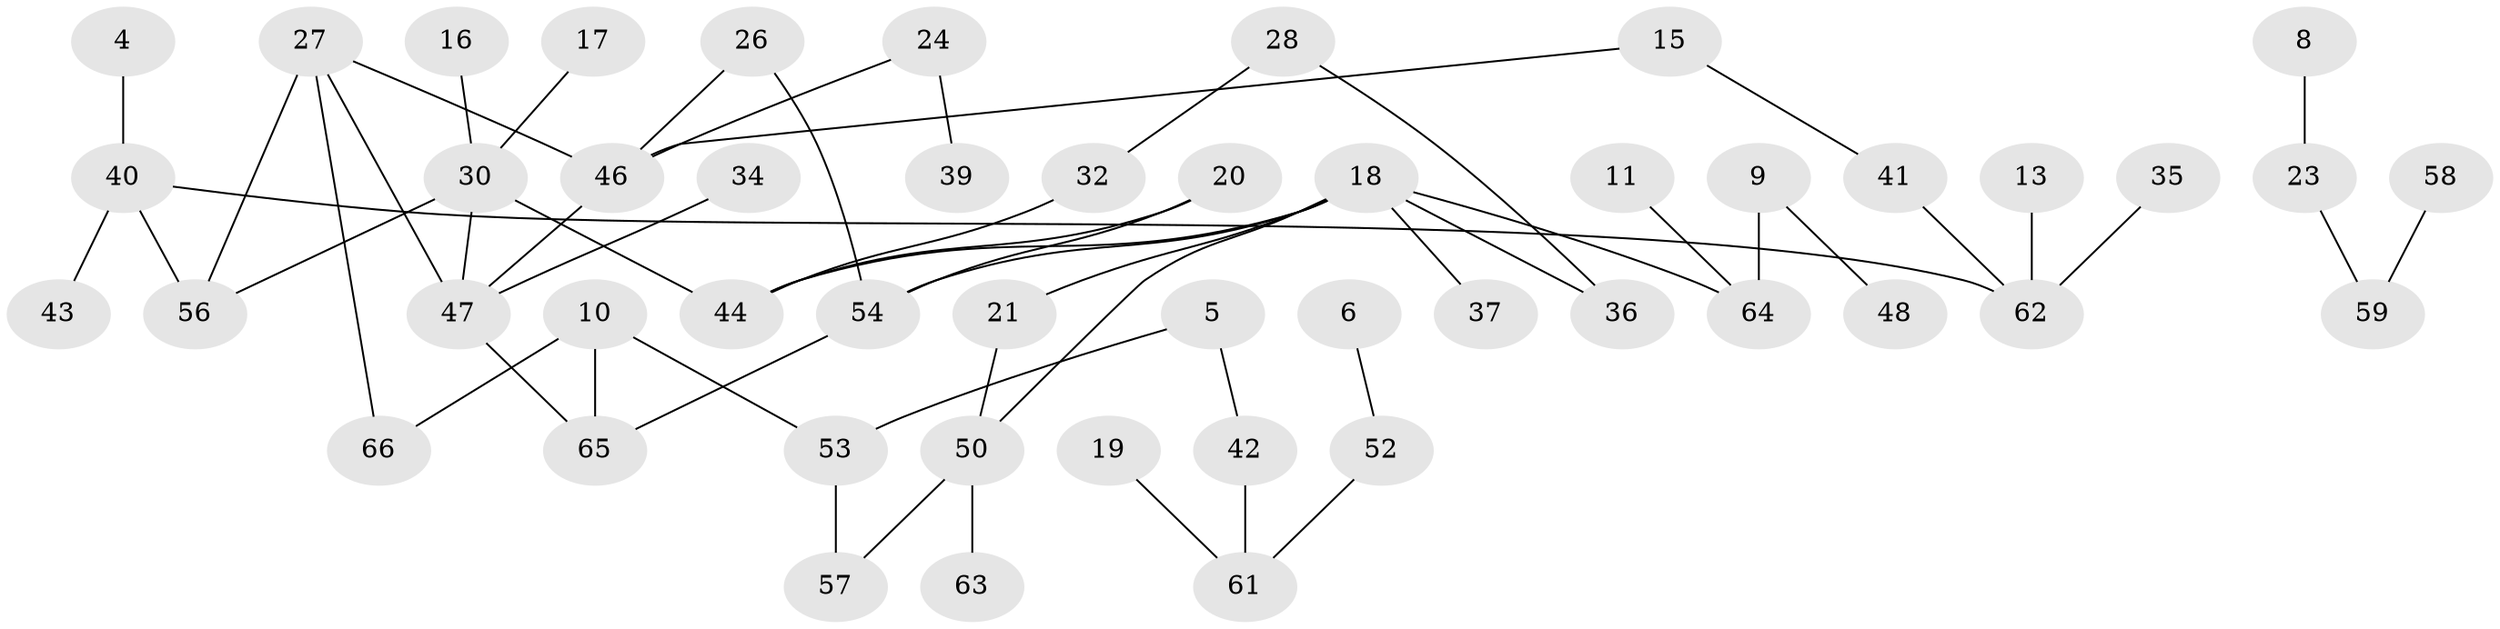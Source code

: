 // original degree distribution, {0: 0.10687022900763359, 1: 0.2824427480916031, 2: 0.33587786259541985, 3: 0.1984732824427481, 5: 0.022900763358778626, 4: 0.05343511450381679}
// Generated by graph-tools (version 1.1) at 2025/25/03/09/25 03:25:14]
// undirected, 49 vertices, 57 edges
graph export_dot {
graph [start="1"]
  node [color=gray90,style=filled];
  4;
  5;
  6;
  8;
  9;
  10;
  11;
  13;
  15;
  16;
  17;
  18;
  19;
  20;
  21;
  23;
  24;
  26;
  27;
  28;
  30;
  32;
  34;
  35;
  36;
  37;
  39;
  40;
  41;
  42;
  43;
  44;
  46;
  47;
  48;
  50;
  52;
  53;
  54;
  56;
  57;
  58;
  59;
  61;
  62;
  63;
  64;
  65;
  66;
  4 -- 40 [weight=1.0];
  5 -- 42 [weight=1.0];
  5 -- 53 [weight=1.0];
  6 -- 52 [weight=1.0];
  8 -- 23 [weight=1.0];
  9 -- 48 [weight=1.0];
  9 -- 64 [weight=1.0];
  10 -- 53 [weight=1.0];
  10 -- 65 [weight=1.0];
  10 -- 66 [weight=1.0];
  11 -- 64 [weight=1.0];
  13 -- 62 [weight=1.0];
  15 -- 41 [weight=1.0];
  15 -- 46 [weight=1.0];
  16 -- 30 [weight=1.0];
  17 -- 30 [weight=1.0];
  18 -- 21 [weight=1.0];
  18 -- 36 [weight=1.0];
  18 -- 37 [weight=1.0];
  18 -- 44 [weight=1.0];
  18 -- 50 [weight=1.0];
  18 -- 54 [weight=1.0];
  18 -- 64 [weight=1.0];
  19 -- 61 [weight=1.0];
  20 -- 44 [weight=1.0];
  20 -- 54 [weight=1.0];
  21 -- 50 [weight=1.0];
  23 -- 59 [weight=1.0];
  24 -- 39 [weight=1.0];
  24 -- 46 [weight=1.0];
  26 -- 46 [weight=1.0];
  26 -- 54 [weight=1.0];
  27 -- 46 [weight=1.0];
  27 -- 47 [weight=1.0];
  27 -- 56 [weight=1.0];
  27 -- 66 [weight=1.0];
  28 -- 32 [weight=1.0];
  28 -- 36 [weight=1.0];
  30 -- 44 [weight=1.0];
  30 -- 47 [weight=1.0];
  30 -- 56 [weight=1.0];
  32 -- 44 [weight=1.0];
  34 -- 47 [weight=1.0];
  35 -- 62 [weight=1.0];
  40 -- 43 [weight=1.0];
  40 -- 56 [weight=1.0];
  40 -- 62 [weight=1.0];
  41 -- 62 [weight=1.0];
  42 -- 61 [weight=1.0];
  46 -- 47 [weight=1.0];
  47 -- 65 [weight=1.0];
  50 -- 57 [weight=1.0];
  50 -- 63 [weight=1.0];
  52 -- 61 [weight=1.0];
  53 -- 57 [weight=1.0];
  54 -- 65 [weight=1.0];
  58 -- 59 [weight=1.0];
}

